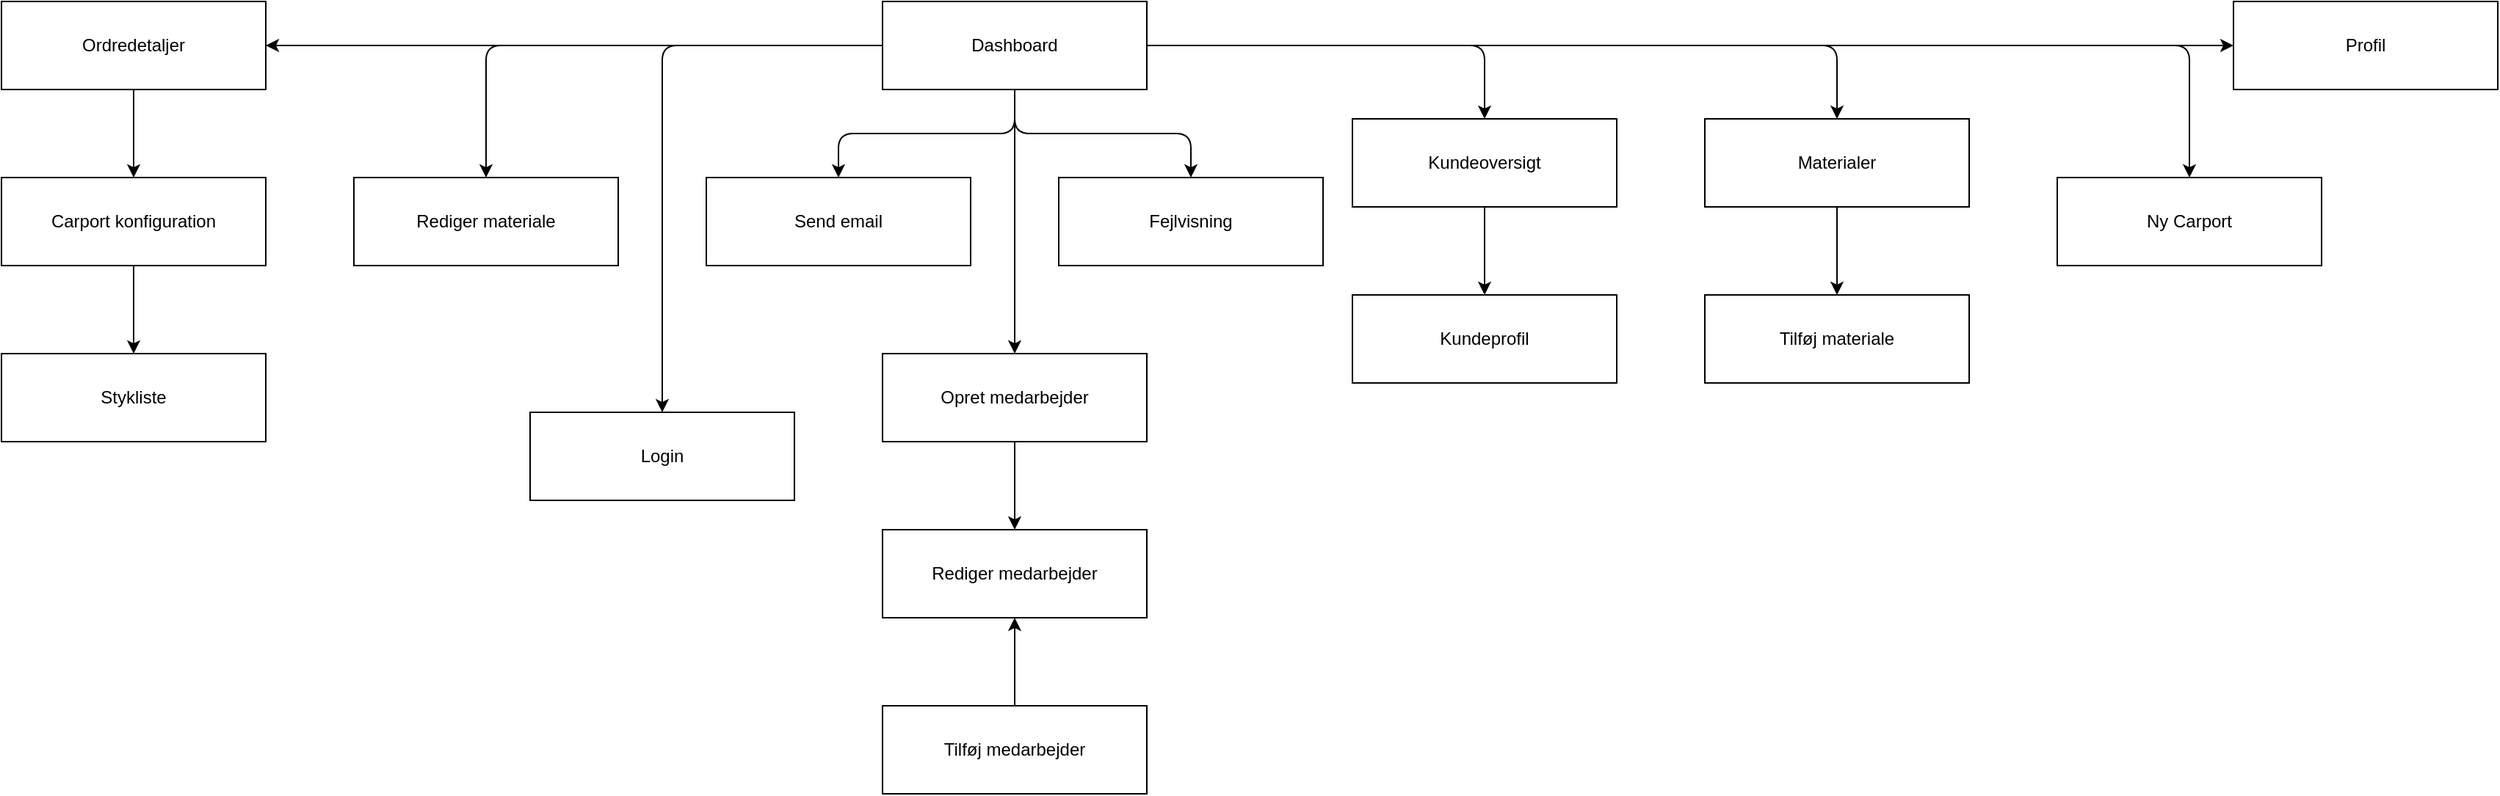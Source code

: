 <mxfile version="27.0.9">
  <diagram name="Staff Navigation Extended" id="CFBS24VR7iXv8iJpneHZ">
    <mxGraphModel dx="1694" dy="889" grid="1" gridSize="10" guides="1" tooltips="1" connect="1" arrows="1" fold="1" page="1" pageScale="1" pageWidth="827" pageHeight="1169" math="0" shadow="0">
      <root>
        <mxCell id="0" />
        <mxCell id="1" parent="0" />
        <mxCell id="6YBAkfybp9nKFosX8WyO-1" value="Dashboard" style="shape=rectangle;whiteSpace=wrap;html=1;" vertex="1" parent="1">
          <mxGeometry x="720" y="40" width="180" height="60" as="geometry" />
        </mxCell>
        <mxCell id="6YBAkfybp9nKFosX8WyO-2" value="Ordredetaljer" style="shape=rectangle;whiteSpace=wrap;html=1;" vertex="1" parent="1">
          <mxGeometry x="120" y="40" width="180" height="60" as="geometry" />
        </mxCell>
        <mxCell id="6YBAkfybp9nKFosX8WyO-3" value="Carport konfiguration" style="shape=rectangle;whiteSpace=wrap;html=1;" vertex="1" parent="1">
          <mxGeometry x="120" y="160" width="180" height="60" as="geometry" />
        </mxCell>
        <mxCell id="6YBAkfybp9nKFosX8WyO-4" value="Stykliste" style="shape=rectangle;whiteSpace=wrap;html=1;" vertex="1" parent="1">
          <mxGeometry x="120" y="280" width="180" height="60" as="geometry" />
        </mxCell>
        <mxCell id="6YBAkfybp9nKFosX8WyO-5" value="Rediger materiale" style="shape=rectangle;whiteSpace=wrap;html=1;" vertex="1" parent="1">
          <mxGeometry x="360" y="160" width="180" height="60" as="geometry" />
        </mxCell>
        <mxCell id="6YBAkfybp9nKFosX8WyO-6" value="Kundeoversigt" style="shape=rectangle;whiteSpace=wrap;html=1;" vertex="1" parent="1">
          <mxGeometry x="1040" y="120" width="180" height="60" as="geometry" />
        </mxCell>
        <mxCell id="6YBAkfybp9nKFosX8WyO-7" value="Kundeprofil" style="shape=rectangle;whiteSpace=wrap;html=1;" vertex="1" parent="1">
          <mxGeometry x="1040" y="240" width="180" height="60" as="geometry" />
        </mxCell>
        <mxCell id="6YBAkfybp9nKFosX8WyO-8" value="Opret medarbejder" style="shape=rectangle;whiteSpace=wrap;html=1;" vertex="1" parent="1">
          <mxGeometry x="720" y="280" width="180" height="60" as="geometry" />
        </mxCell>
        <mxCell id="6YBAkfybp9nKFosX8WyO-9" value="Rediger medarbejder" style="shape=rectangle;whiteSpace=wrap;html=1;" vertex="1" parent="1">
          <mxGeometry x="720" y="400" width="180" height="60" as="geometry" />
        </mxCell>
        <mxCell id="6YBAkfybp9nKFosX8WyO-10" value="Fejlvisning" style="shape=rectangle;whiteSpace=wrap;html=1;" vertex="1" parent="1">
          <mxGeometry x="840" y="160" width="180" height="60" as="geometry" />
        </mxCell>
        <mxCell id="6YBAkfybp9nKFosX8WyO-11" value="Materialer" style="shape=rectangle;whiteSpace=wrap;html=1;" vertex="1" parent="1">
          <mxGeometry x="1280" y="120" width="180" height="60" as="geometry" />
        </mxCell>
        <mxCell id="6YBAkfybp9nKFosX8WyO-12" value="Tilføj materiale" style="shape=rectangle;whiteSpace=wrap;html=1;" vertex="1" parent="1">
          <mxGeometry x="1280" y="240" width="180" height="60" as="geometry" />
        </mxCell>
        <mxCell id="6YBAkfybp9nKFosX8WyO-13" value="Ny Carport" style="shape=rectangle;whiteSpace=wrap;html=1;" vertex="1" parent="1">
          <mxGeometry x="1520" y="160" width="180" height="60" as="geometry" />
        </mxCell>
        <mxCell id="6YBAkfybp9nKFosX8WyO-14" value="Tilføj medarbejder" style="shape=rectangle;whiteSpace=wrap;html=1;" vertex="1" parent="1">
          <mxGeometry x="720" y="520" width="180" height="60" as="geometry" />
        </mxCell>
        <mxCell id="6YBAkfybp9nKFosX8WyO-15" value="Profil" style="shape=rectangle;whiteSpace=wrap;html=1;" vertex="1" parent="1">
          <mxGeometry x="1640" y="40" width="180" height="60" as="geometry" />
        </mxCell>
        <mxCell id="6YBAkfybp9nKFosX8WyO-16" value="Login" style="shape=rectangle;whiteSpace=wrap;html=1;" vertex="1" parent="1">
          <mxGeometry x="480" y="320" width="180" height="60" as="geometry" />
        </mxCell>
        <mxCell id="6YBAkfybp9nKFosX8WyO-17" value="Send email" style="shape=rectangle;whiteSpace=wrap;html=1;" vertex="1" parent="1">
          <mxGeometry x="600" y="160" width="180" height="60" as="geometry" />
        </mxCell>
        <mxCell id="6YBAkfybp9nKFosX8WyO-18" style="edgeStyle=orthogonalEdgeStyle;" edge="1" parent="1" source="6YBAkfybp9nKFosX8WyO-1" target="6YBAkfybp9nKFosX8WyO-2">
          <mxGeometry relative="1" as="geometry" />
        </mxCell>
        <mxCell id="6YBAkfybp9nKFosX8WyO-19" style="edgeStyle=orthogonalEdgeStyle;" edge="1" parent="1" source="6YBAkfybp9nKFosX8WyO-2" target="6YBAkfybp9nKFosX8WyO-3">
          <mxGeometry relative="1" as="geometry" />
        </mxCell>
        <mxCell id="6YBAkfybp9nKFosX8WyO-20" style="edgeStyle=orthogonalEdgeStyle;" edge="1" parent="1" source="6YBAkfybp9nKFosX8WyO-3" target="6YBAkfybp9nKFosX8WyO-4">
          <mxGeometry relative="1" as="geometry" />
        </mxCell>
        <mxCell id="6YBAkfybp9nKFosX8WyO-21" style="edgeStyle=orthogonalEdgeStyle;" edge="1" parent="1" source="6YBAkfybp9nKFosX8WyO-1" target="6YBAkfybp9nKFosX8WyO-6">
          <mxGeometry relative="1" as="geometry" />
        </mxCell>
        <mxCell id="6YBAkfybp9nKFosX8WyO-22" style="edgeStyle=orthogonalEdgeStyle;" edge="1" parent="1" source="6YBAkfybp9nKFosX8WyO-6" target="6YBAkfybp9nKFosX8WyO-7">
          <mxGeometry relative="1" as="geometry" />
        </mxCell>
        <mxCell id="6YBAkfybp9nKFosX8WyO-23" style="edgeStyle=orthogonalEdgeStyle;" edge="1" parent="1" source="6YBAkfybp9nKFosX8WyO-1" target="6YBAkfybp9nKFosX8WyO-5">
          <mxGeometry relative="1" as="geometry" />
        </mxCell>
        <mxCell id="6YBAkfybp9nKFosX8WyO-24" style="edgeStyle=orthogonalEdgeStyle;" edge="1" parent="1" source="6YBAkfybp9nKFosX8WyO-1" target="6YBAkfybp9nKFosX8WyO-8">
          <mxGeometry relative="1" as="geometry" />
        </mxCell>
        <mxCell id="6YBAkfybp9nKFosX8WyO-25" style="edgeStyle=orthogonalEdgeStyle;" edge="1" parent="1" source="6YBAkfybp9nKFosX8WyO-8" target="6YBAkfybp9nKFosX8WyO-9">
          <mxGeometry relative="1" as="geometry" />
        </mxCell>
        <mxCell id="6YBAkfybp9nKFosX8WyO-26" style="edgeStyle=orthogonalEdgeStyle;" edge="1" parent="1" source="6YBAkfybp9nKFosX8WyO-1" target="6YBAkfybp9nKFosX8WyO-10">
          <mxGeometry relative="1" as="geometry" />
        </mxCell>
        <mxCell id="6YBAkfybp9nKFosX8WyO-27" style="edgeStyle=orthogonalEdgeStyle;" edge="1" parent="1" source="6YBAkfybp9nKFosX8WyO-1" target="6YBAkfybp9nKFosX8WyO-11">
          <mxGeometry relative="1" as="geometry" />
        </mxCell>
        <mxCell id="6YBAkfybp9nKFosX8WyO-28" style="edgeStyle=orthogonalEdgeStyle;" edge="1" parent="1" source="6YBAkfybp9nKFosX8WyO-11" target="6YBAkfybp9nKFosX8WyO-12">
          <mxGeometry relative="1" as="geometry" />
        </mxCell>
        <mxCell id="6YBAkfybp9nKFosX8WyO-29" style="edgeStyle=orthogonalEdgeStyle;" edge="1" parent="1" source="6YBAkfybp9nKFosX8WyO-1" target="6YBAkfybp9nKFosX8WyO-13">
          <mxGeometry relative="1" as="geometry" />
        </mxCell>
        <mxCell id="6YBAkfybp9nKFosX8WyO-30" style="edgeStyle=orthogonalEdgeStyle;" edge="1" parent="1" source="6YBAkfybp9nKFosX8WyO-1" target="6YBAkfybp9nKFosX8WyO-15">
          <mxGeometry relative="1" as="geometry" />
        </mxCell>
        <mxCell id="6YBAkfybp9nKFosX8WyO-31" style="edgeStyle=orthogonalEdgeStyle;" edge="1" parent="1" source="6YBAkfybp9nKFosX8WyO-1" target="6YBAkfybp9nKFosX8WyO-16">
          <mxGeometry relative="1" as="geometry" />
        </mxCell>
        <mxCell id="6YBAkfybp9nKFosX8WyO-32" style="edgeStyle=orthogonalEdgeStyle;" edge="1" parent="1" source="6YBAkfybp9nKFosX8WyO-1" target="6YBAkfybp9nKFosX8WyO-17">
          <mxGeometry relative="1" as="geometry" />
        </mxCell>
        <mxCell id="6YBAkfybp9nKFosX8WyO-33" style="edgeStyle=orthogonalEdgeStyle;" edge="1" parent="1" source="6YBAkfybp9nKFosX8WyO-14" target="6YBAkfybp9nKFosX8WyO-9">
          <mxGeometry relative="1" as="geometry" />
        </mxCell>
      </root>
    </mxGraphModel>
  </diagram>
</mxfile>

